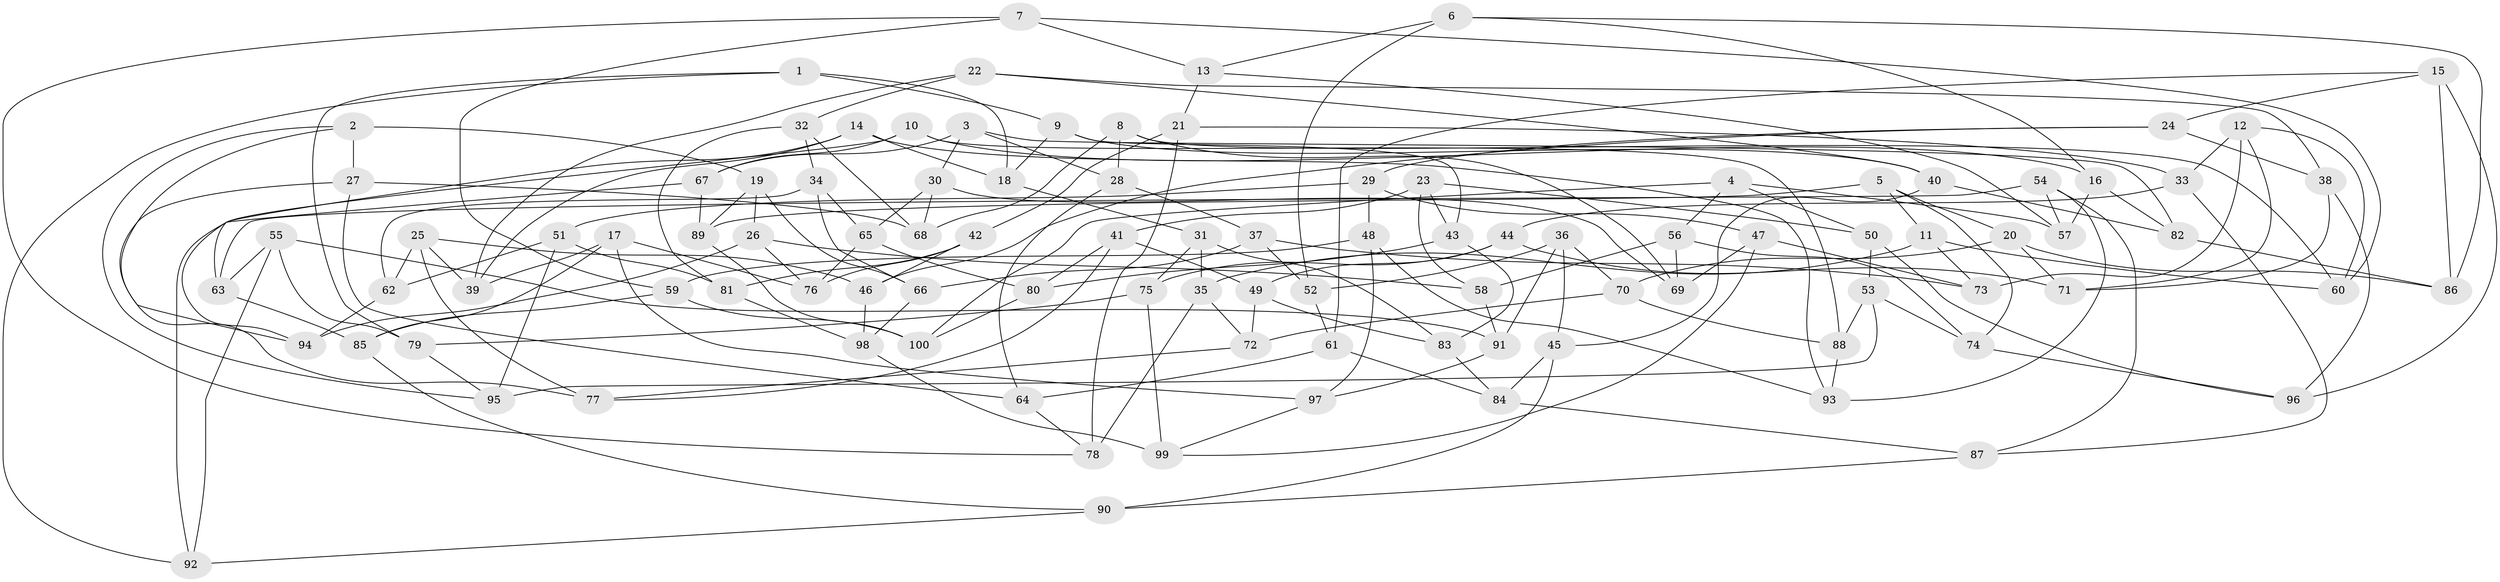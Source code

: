 // Generated by graph-tools (version 1.1) at 2025/11/02/21/25 10:11:17]
// undirected, 100 vertices, 200 edges
graph export_dot {
graph [start="1"]
  node [color=gray90,style=filled];
  1;
  2;
  3;
  4;
  5;
  6;
  7;
  8;
  9;
  10;
  11;
  12;
  13;
  14;
  15;
  16;
  17;
  18;
  19;
  20;
  21;
  22;
  23;
  24;
  25;
  26;
  27;
  28;
  29;
  30;
  31;
  32;
  33;
  34;
  35;
  36;
  37;
  38;
  39;
  40;
  41;
  42;
  43;
  44;
  45;
  46;
  47;
  48;
  49;
  50;
  51;
  52;
  53;
  54;
  55;
  56;
  57;
  58;
  59;
  60;
  61;
  62;
  63;
  64;
  65;
  66;
  67;
  68;
  69;
  70;
  71;
  72;
  73;
  74;
  75;
  76;
  77;
  78;
  79;
  80;
  81;
  82;
  83;
  84;
  85;
  86;
  87;
  88;
  89;
  90;
  91;
  92;
  93;
  94;
  95;
  96;
  97;
  98;
  99;
  100;
  1 -- 79;
  1 -- 92;
  1 -- 9;
  1 -- 18;
  2 -- 94;
  2 -- 27;
  2 -- 95;
  2 -- 19;
  3 -- 30;
  3 -- 82;
  3 -- 67;
  3 -- 28;
  4 -- 56;
  4 -- 100;
  4 -- 50;
  4 -- 57;
  5 -- 20;
  5 -- 74;
  5 -- 89;
  5 -- 11;
  6 -- 16;
  6 -- 52;
  6 -- 13;
  6 -- 86;
  7 -- 13;
  7 -- 78;
  7 -- 60;
  7 -- 59;
  8 -- 68;
  8 -- 60;
  8 -- 28;
  8 -- 69;
  9 -- 43;
  9 -- 18;
  9 -- 40;
  10 -- 88;
  10 -- 16;
  10 -- 94;
  10 -- 67;
  11 -- 60;
  11 -- 35;
  11 -- 73;
  12 -- 33;
  12 -- 73;
  12 -- 60;
  12 -- 71;
  13 -- 21;
  13 -- 57;
  14 -- 18;
  14 -- 39;
  14 -- 93;
  14 -- 63;
  15 -- 61;
  15 -- 86;
  15 -- 96;
  15 -- 24;
  16 -- 57;
  16 -- 82;
  17 -- 76;
  17 -- 97;
  17 -- 39;
  17 -- 85;
  18 -- 31;
  19 -- 89;
  19 -- 26;
  19 -- 66;
  20 -- 70;
  20 -- 71;
  20 -- 86;
  21 -- 42;
  21 -- 33;
  21 -- 78;
  22 -- 40;
  22 -- 39;
  22 -- 38;
  22 -- 32;
  23 -- 41;
  23 -- 43;
  23 -- 58;
  23 -- 50;
  24 -- 46;
  24 -- 38;
  24 -- 29;
  25 -- 77;
  25 -- 62;
  25 -- 46;
  25 -- 39;
  26 -- 76;
  26 -- 58;
  26 -- 94;
  27 -- 77;
  27 -- 68;
  27 -- 64;
  28 -- 64;
  28 -- 37;
  29 -- 51;
  29 -- 48;
  29 -- 47;
  30 -- 65;
  30 -- 68;
  30 -- 69;
  31 -- 75;
  31 -- 35;
  31 -- 83;
  32 -- 34;
  32 -- 81;
  32 -- 68;
  33 -- 87;
  33 -- 44;
  34 -- 66;
  34 -- 62;
  34 -- 65;
  35 -- 78;
  35 -- 72;
  36 -- 52;
  36 -- 45;
  36 -- 70;
  36 -- 91;
  37 -- 52;
  37 -- 66;
  37 -- 73;
  38 -- 71;
  38 -- 96;
  40 -- 82;
  40 -- 45;
  41 -- 80;
  41 -- 49;
  41 -- 77;
  42 -- 46;
  42 -- 81;
  42 -- 76;
  43 -- 83;
  43 -- 80;
  44 -- 71;
  44 -- 75;
  44 -- 49;
  45 -- 84;
  45 -- 90;
  46 -- 98;
  47 -- 99;
  47 -- 69;
  47 -- 73;
  48 -- 97;
  48 -- 93;
  48 -- 59;
  49 -- 83;
  49 -- 72;
  50 -- 53;
  50 -- 96;
  51 -- 81;
  51 -- 62;
  51 -- 95;
  52 -- 61;
  53 -- 74;
  53 -- 88;
  53 -- 95;
  54 -- 93;
  54 -- 87;
  54 -- 63;
  54 -- 57;
  55 -- 91;
  55 -- 63;
  55 -- 92;
  55 -- 79;
  56 -- 69;
  56 -- 74;
  56 -- 58;
  58 -- 91;
  59 -- 100;
  59 -- 85;
  61 -- 64;
  61 -- 84;
  62 -- 94;
  63 -- 85;
  64 -- 78;
  65 -- 76;
  65 -- 80;
  66 -- 98;
  67 -- 92;
  67 -- 89;
  70 -- 88;
  70 -- 72;
  72 -- 77;
  74 -- 96;
  75 -- 79;
  75 -- 99;
  79 -- 95;
  80 -- 100;
  81 -- 98;
  82 -- 86;
  83 -- 84;
  84 -- 87;
  85 -- 90;
  87 -- 90;
  88 -- 93;
  89 -- 100;
  90 -- 92;
  91 -- 97;
  97 -- 99;
  98 -- 99;
}
